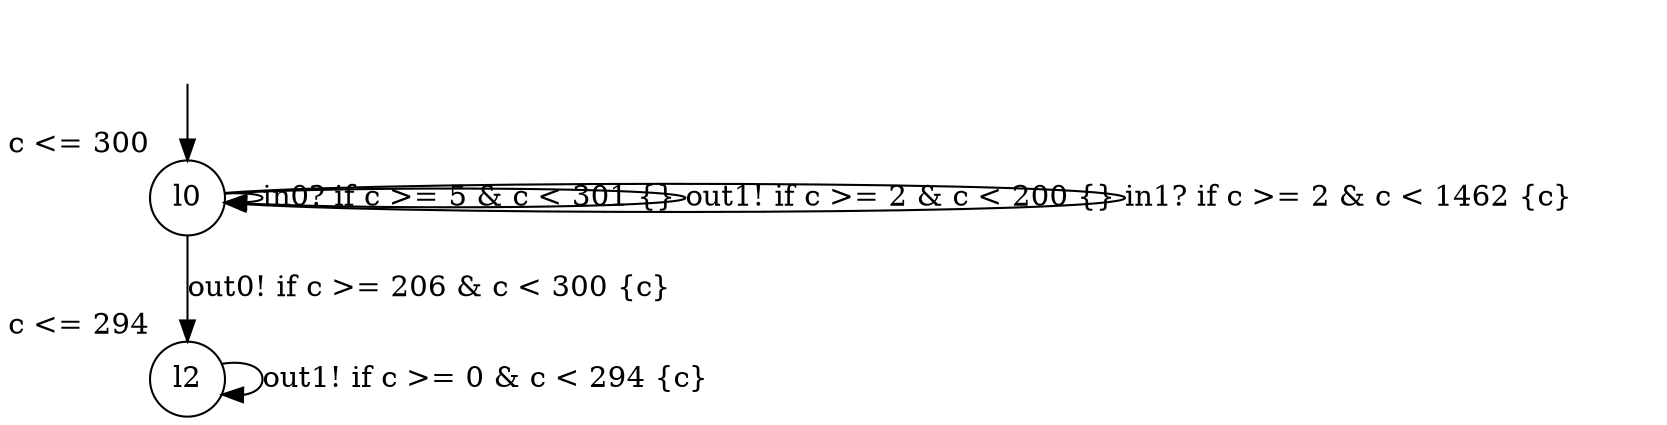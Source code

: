 digraph g {
__start0 [label="" shape="none"];
l0 [shape="circle" margin=0 label="l0", xlabel="c <= 300"];
l2 [shape="circle" margin=0 label="l2", xlabel="c <= 294"];
l0 -> l0 [label="in0? if c >= 5 & c < 301 {} "];
l0 -> l2 [label="out0! if c >= 206 & c < 300 {c} "];
l0 -> l0 [label="out1! if c >= 2 & c < 200 {} "];
l0 -> l0 [label="in1? if c >= 2 & c < 1462 {c} "];
l2 -> l2 [label="out1! if c >= 0 & c < 294 {c} "];
__start0 -> l0;
}
